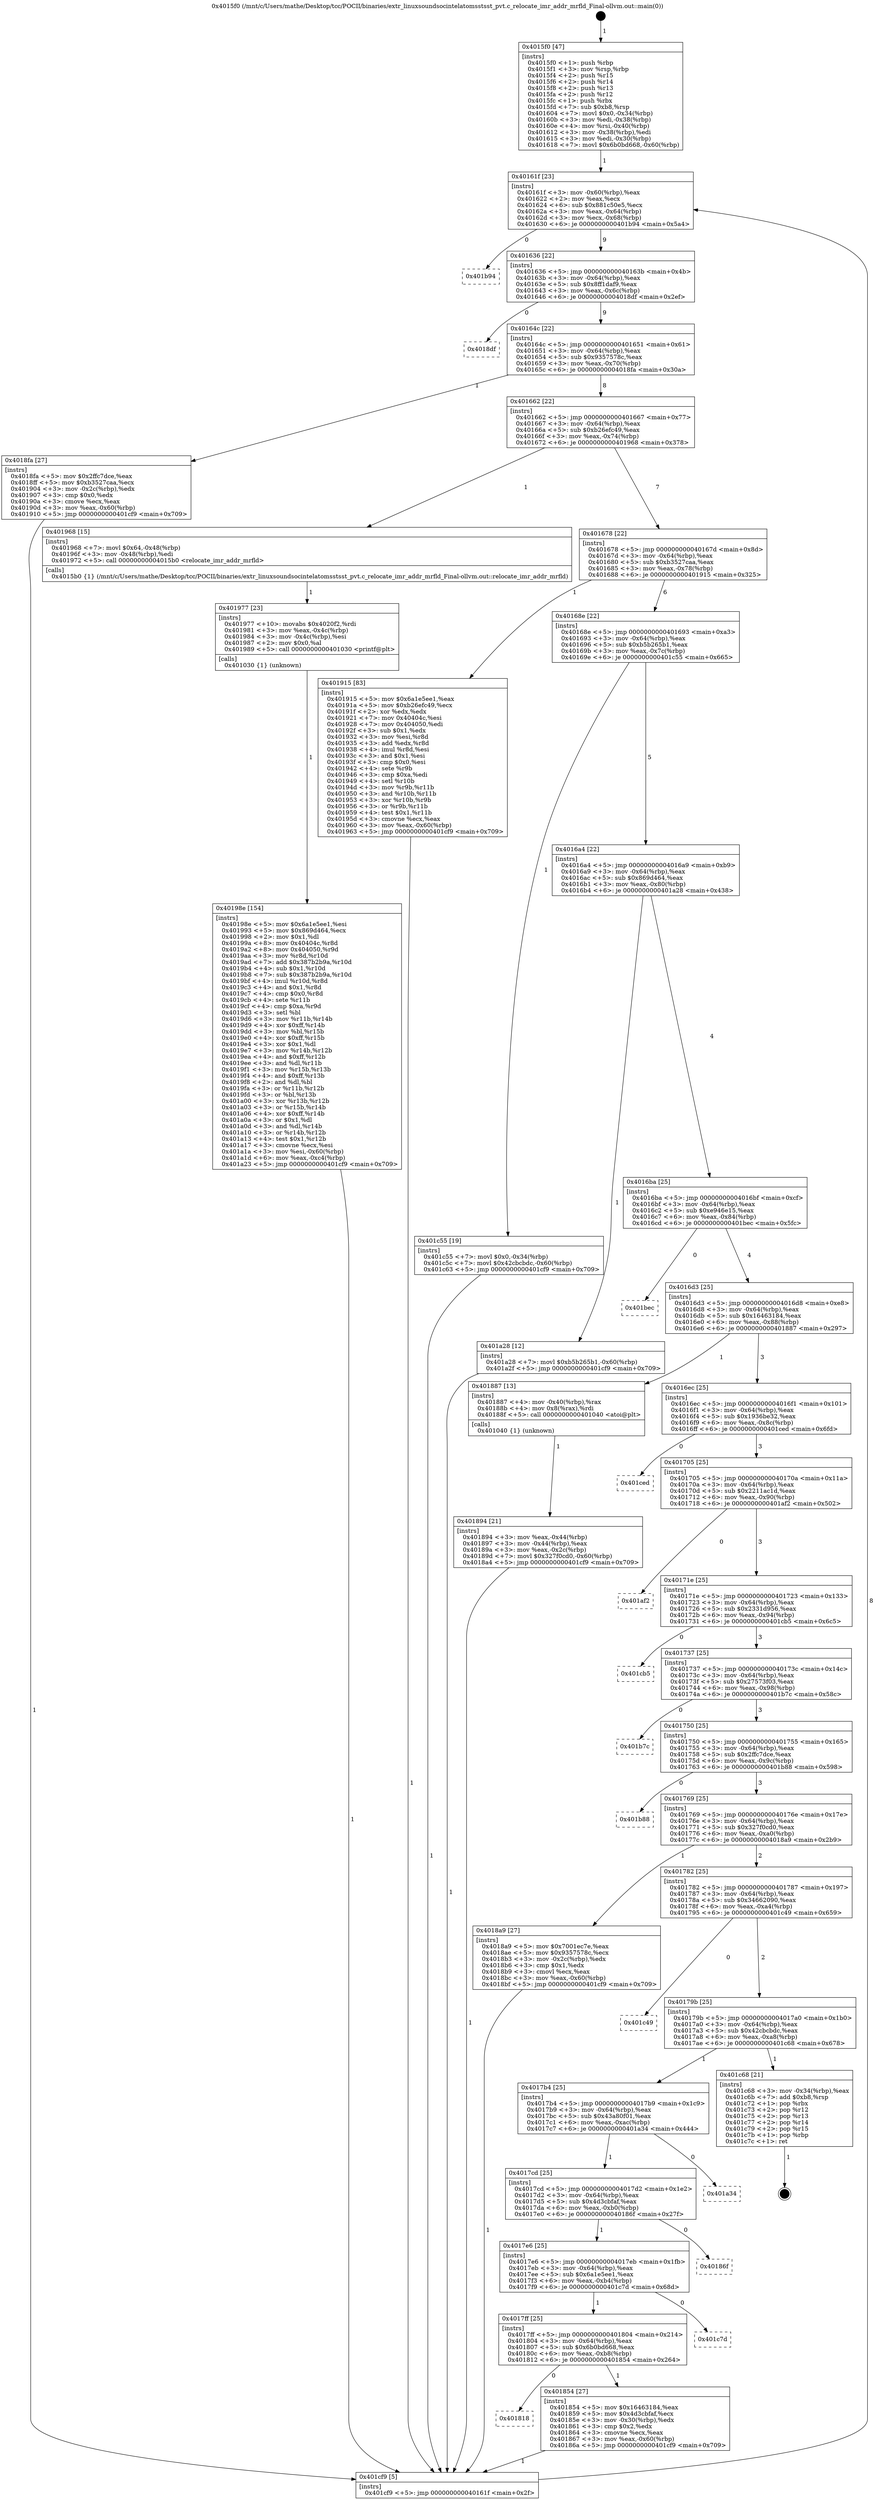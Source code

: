 digraph "0x4015f0" {
  label = "0x4015f0 (/mnt/c/Users/mathe/Desktop/tcc/POCII/binaries/extr_linuxsoundsocintelatomsstsst_pvt.c_relocate_imr_addr_mrfld_Final-ollvm.out::main(0))"
  labelloc = "t"
  node[shape=record]

  Entry [label="",width=0.3,height=0.3,shape=circle,fillcolor=black,style=filled]
  "0x40161f" [label="{
     0x40161f [23]\l
     | [instrs]\l
     &nbsp;&nbsp;0x40161f \<+3\>: mov -0x60(%rbp),%eax\l
     &nbsp;&nbsp;0x401622 \<+2\>: mov %eax,%ecx\l
     &nbsp;&nbsp;0x401624 \<+6\>: sub $0x881c50e5,%ecx\l
     &nbsp;&nbsp;0x40162a \<+3\>: mov %eax,-0x64(%rbp)\l
     &nbsp;&nbsp;0x40162d \<+3\>: mov %ecx,-0x68(%rbp)\l
     &nbsp;&nbsp;0x401630 \<+6\>: je 0000000000401b94 \<main+0x5a4\>\l
  }"]
  "0x401b94" [label="{
     0x401b94\l
  }", style=dashed]
  "0x401636" [label="{
     0x401636 [22]\l
     | [instrs]\l
     &nbsp;&nbsp;0x401636 \<+5\>: jmp 000000000040163b \<main+0x4b\>\l
     &nbsp;&nbsp;0x40163b \<+3\>: mov -0x64(%rbp),%eax\l
     &nbsp;&nbsp;0x40163e \<+5\>: sub $0x8ff1daf9,%eax\l
     &nbsp;&nbsp;0x401643 \<+3\>: mov %eax,-0x6c(%rbp)\l
     &nbsp;&nbsp;0x401646 \<+6\>: je 00000000004018df \<main+0x2ef\>\l
  }"]
  Exit [label="",width=0.3,height=0.3,shape=circle,fillcolor=black,style=filled,peripheries=2]
  "0x4018df" [label="{
     0x4018df\l
  }", style=dashed]
  "0x40164c" [label="{
     0x40164c [22]\l
     | [instrs]\l
     &nbsp;&nbsp;0x40164c \<+5\>: jmp 0000000000401651 \<main+0x61\>\l
     &nbsp;&nbsp;0x401651 \<+3\>: mov -0x64(%rbp),%eax\l
     &nbsp;&nbsp;0x401654 \<+5\>: sub $0x9357578c,%eax\l
     &nbsp;&nbsp;0x401659 \<+3\>: mov %eax,-0x70(%rbp)\l
     &nbsp;&nbsp;0x40165c \<+6\>: je 00000000004018fa \<main+0x30a\>\l
  }"]
  "0x40198e" [label="{
     0x40198e [154]\l
     | [instrs]\l
     &nbsp;&nbsp;0x40198e \<+5\>: mov $0x6a1e5ee1,%esi\l
     &nbsp;&nbsp;0x401993 \<+5\>: mov $0x869d464,%ecx\l
     &nbsp;&nbsp;0x401998 \<+2\>: mov $0x1,%dl\l
     &nbsp;&nbsp;0x40199a \<+8\>: mov 0x40404c,%r8d\l
     &nbsp;&nbsp;0x4019a2 \<+8\>: mov 0x404050,%r9d\l
     &nbsp;&nbsp;0x4019aa \<+3\>: mov %r8d,%r10d\l
     &nbsp;&nbsp;0x4019ad \<+7\>: add $0x387b2b9a,%r10d\l
     &nbsp;&nbsp;0x4019b4 \<+4\>: sub $0x1,%r10d\l
     &nbsp;&nbsp;0x4019b8 \<+7\>: sub $0x387b2b9a,%r10d\l
     &nbsp;&nbsp;0x4019bf \<+4\>: imul %r10d,%r8d\l
     &nbsp;&nbsp;0x4019c3 \<+4\>: and $0x1,%r8d\l
     &nbsp;&nbsp;0x4019c7 \<+4\>: cmp $0x0,%r8d\l
     &nbsp;&nbsp;0x4019cb \<+4\>: sete %r11b\l
     &nbsp;&nbsp;0x4019cf \<+4\>: cmp $0xa,%r9d\l
     &nbsp;&nbsp;0x4019d3 \<+3\>: setl %bl\l
     &nbsp;&nbsp;0x4019d6 \<+3\>: mov %r11b,%r14b\l
     &nbsp;&nbsp;0x4019d9 \<+4\>: xor $0xff,%r14b\l
     &nbsp;&nbsp;0x4019dd \<+3\>: mov %bl,%r15b\l
     &nbsp;&nbsp;0x4019e0 \<+4\>: xor $0xff,%r15b\l
     &nbsp;&nbsp;0x4019e4 \<+3\>: xor $0x1,%dl\l
     &nbsp;&nbsp;0x4019e7 \<+3\>: mov %r14b,%r12b\l
     &nbsp;&nbsp;0x4019ea \<+4\>: and $0xff,%r12b\l
     &nbsp;&nbsp;0x4019ee \<+3\>: and %dl,%r11b\l
     &nbsp;&nbsp;0x4019f1 \<+3\>: mov %r15b,%r13b\l
     &nbsp;&nbsp;0x4019f4 \<+4\>: and $0xff,%r13b\l
     &nbsp;&nbsp;0x4019f8 \<+2\>: and %dl,%bl\l
     &nbsp;&nbsp;0x4019fa \<+3\>: or %r11b,%r12b\l
     &nbsp;&nbsp;0x4019fd \<+3\>: or %bl,%r13b\l
     &nbsp;&nbsp;0x401a00 \<+3\>: xor %r13b,%r12b\l
     &nbsp;&nbsp;0x401a03 \<+3\>: or %r15b,%r14b\l
     &nbsp;&nbsp;0x401a06 \<+4\>: xor $0xff,%r14b\l
     &nbsp;&nbsp;0x401a0a \<+3\>: or $0x1,%dl\l
     &nbsp;&nbsp;0x401a0d \<+3\>: and %dl,%r14b\l
     &nbsp;&nbsp;0x401a10 \<+3\>: or %r14b,%r12b\l
     &nbsp;&nbsp;0x401a13 \<+4\>: test $0x1,%r12b\l
     &nbsp;&nbsp;0x401a17 \<+3\>: cmovne %ecx,%esi\l
     &nbsp;&nbsp;0x401a1a \<+3\>: mov %esi,-0x60(%rbp)\l
     &nbsp;&nbsp;0x401a1d \<+6\>: mov %eax,-0xc4(%rbp)\l
     &nbsp;&nbsp;0x401a23 \<+5\>: jmp 0000000000401cf9 \<main+0x709\>\l
  }"]
  "0x4018fa" [label="{
     0x4018fa [27]\l
     | [instrs]\l
     &nbsp;&nbsp;0x4018fa \<+5\>: mov $0x2ffc7dce,%eax\l
     &nbsp;&nbsp;0x4018ff \<+5\>: mov $0xb3527caa,%ecx\l
     &nbsp;&nbsp;0x401904 \<+3\>: mov -0x2c(%rbp),%edx\l
     &nbsp;&nbsp;0x401907 \<+3\>: cmp $0x0,%edx\l
     &nbsp;&nbsp;0x40190a \<+3\>: cmove %ecx,%eax\l
     &nbsp;&nbsp;0x40190d \<+3\>: mov %eax,-0x60(%rbp)\l
     &nbsp;&nbsp;0x401910 \<+5\>: jmp 0000000000401cf9 \<main+0x709\>\l
  }"]
  "0x401662" [label="{
     0x401662 [22]\l
     | [instrs]\l
     &nbsp;&nbsp;0x401662 \<+5\>: jmp 0000000000401667 \<main+0x77\>\l
     &nbsp;&nbsp;0x401667 \<+3\>: mov -0x64(%rbp),%eax\l
     &nbsp;&nbsp;0x40166a \<+5\>: sub $0xb26efc49,%eax\l
     &nbsp;&nbsp;0x40166f \<+3\>: mov %eax,-0x74(%rbp)\l
     &nbsp;&nbsp;0x401672 \<+6\>: je 0000000000401968 \<main+0x378\>\l
  }"]
  "0x401977" [label="{
     0x401977 [23]\l
     | [instrs]\l
     &nbsp;&nbsp;0x401977 \<+10\>: movabs $0x4020f2,%rdi\l
     &nbsp;&nbsp;0x401981 \<+3\>: mov %eax,-0x4c(%rbp)\l
     &nbsp;&nbsp;0x401984 \<+3\>: mov -0x4c(%rbp),%esi\l
     &nbsp;&nbsp;0x401987 \<+2\>: mov $0x0,%al\l
     &nbsp;&nbsp;0x401989 \<+5\>: call 0000000000401030 \<printf@plt\>\l
     | [calls]\l
     &nbsp;&nbsp;0x401030 \{1\} (unknown)\l
  }"]
  "0x401968" [label="{
     0x401968 [15]\l
     | [instrs]\l
     &nbsp;&nbsp;0x401968 \<+7\>: movl $0x64,-0x48(%rbp)\l
     &nbsp;&nbsp;0x40196f \<+3\>: mov -0x48(%rbp),%edi\l
     &nbsp;&nbsp;0x401972 \<+5\>: call 00000000004015b0 \<relocate_imr_addr_mrfld\>\l
     | [calls]\l
     &nbsp;&nbsp;0x4015b0 \{1\} (/mnt/c/Users/mathe/Desktop/tcc/POCII/binaries/extr_linuxsoundsocintelatomsstsst_pvt.c_relocate_imr_addr_mrfld_Final-ollvm.out::relocate_imr_addr_mrfld)\l
  }"]
  "0x401678" [label="{
     0x401678 [22]\l
     | [instrs]\l
     &nbsp;&nbsp;0x401678 \<+5\>: jmp 000000000040167d \<main+0x8d\>\l
     &nbsp;&nbsp;0x40167d \<+3\>: mov -0x64(%rbp),%eax\l
     &nbsp;&nbsp;0x401680 \<+5\>: sub $0xb3527caa,%eax\l
     &nbsp;&nbsp;0x401685 \<+3\>: mov %eax,-0x78(%rbp)\l
     &nbsp;&nbsp;0x401688 \<+6\>: je 0000000000401915 \<main+0x325\>\l
  }"]
  "0x401894" [label="{
     0x401894 [21]\l
     | [instrs]\l
     &nbsp;&nbsp;0x401894 \<+3\>: mov %eax,-0x44(%rbp)\l
     &nbsp;&nbsp;0x401897 \<+3\>: mov -0x44(%rbp),%eax\l
     &nbsp;&nbsp;0x40189a \<+3\>: mov %eax,-0x2c(%rbp)\l
     &nbsp;&nbsp;0x40189d \<+7\>: movl $0x327f0cd0,-0x60(%rbp)\l
     &nbsp;&nbsp;0x4018a4 \<+5\>: jmp 0000000000401cf9 \<main+0x709\>\l
  }"]
  "0x401915" [label="{
     0x401915 [83]\l
     | [instrs]\l
     &nbsp;&nbsp;0x401915 \<+5\>: mov $0x6a1e5ee1,%eax\l
     &nbsp;&nbsp;0x40191a \<+5\>: mov $0xb26efc49,%ecx\l
     &nbsp;&nbsp;0x40191f \<+2\>: xor %edx,%edx\l
     &nbsp;&nbsp;0x401921 \<+7\>: mov 0x40404c,%esi\l
     &nbsp;&nbsp;0x401928 \<+7\>: mov 0x404050,%edi\l
     &nbsp;&nbsp;0x40192f \<+3\>: sub $0x1,%edx\l
     &nbsp;&nbsp;0x401932 \<+3\>: mov %esi,%r8d\l
     &nbsp;&nbsp;0x401935 \<+3\>: add %edx,%r8d\l
     &nbsp;&nbsp;0x401938 \<+4\>: imul %r8d,%esi\l
     &nbsp;&nbsp;0x40193c \<+3\>: and $0x1,%esi\l
     &nbsp;&nbsp;0x40193f \<+3\>: cmp $0x0,%esi\l
     &nbsp;&nbsp;0x401942 \<+4\>: sete %r9b\l
     &nbsp;&nbsp;0x401946 \<+3\>: cmp $0xa,%edi\l
     &nbsp;&nbsp;0x401949 \<+4\>: setl %r10b\l
     &nbsp;&nbsp;0x40194d \<+3\>: mov %r9b,%r11b\l
     &nbsp;&nbsp;0x401950 \<+3\>: and %r10b,%r11b\l
     &nbsp;&nbsp;0x401953 \<+3\>: xor %r10b,%r9b\l
     &nbsp;&nbsp;0x401956 \<+3\>: or %r9b,%r11b\l
     &nbsp;&nbsp;0x401959 \<+4\>: test $0x1,%r11b\l
     &nbsp;&nbsp;0x40195d \<+3\>: cmovne %ecx,%eax\l
     &nbsp;&nbsp;0x401960 \<+3\>: mov %eax,-0x60(%rbp)\l
     &nbsp;&nbsp;0x401963 \<+5\>: jmp 0000000000401cf9 \<main+0x709\>\l
  }"]
  "0x40168e" [label="{
     0x40168e [22]\l
     | [instrs]\l
     &nbsp;&nbsp;0x40168e \<+5\>: jmp 0000000000401693 \<main+0xa3\>\l
     &nbsp;&nbsp;0x401693 \<+3\>: mov -0x64(%rbp),%eax\l
     &nbsp;&nbsp;0x401696 \<+5\>: sub $0xb5b265b1,%eax\l
     &nbsp;&nbsp;0x40169b \<+3\>: mov %eax,-0x7c(%rbp)\l
     &nbsp;&nbsp;0x40169e \<+6\>: je 0000000000401c55 \<main+0x665\>\l
  }"]
  "0x4015f0" [label="{
     0x4015f0 [47]\l
     | [instrs]\l
     &nbsp;&nbsp;0x4015f0 \<+1\>: push %rbp\l
     &nbsp;&nbsp;0x4015f1 \<+3\>: mov %rsp,%rbp\l
     &nbsp;&nbsp;0x4015f4 \<+2\>: push %r15\l
     &nbsp;&nbsp;0x4015f6 \<+2\>: push %r14\l
     &nbsp;&nbsp;0x4015f8 \<+2\>: push %r13\l
     &nbsp;&nbsp;0x4015fa \<+2\>: push %r12\l
     &nbsp;&nbsp;0x4015fc \<+1\>: push %rbx\l
     &nbsp;&nbsp;0x4015fd \<+7\>: sub $0xb8,%rsp\l
     &nbsp;&nbsp;0x401604 \<+7\>: movl $0x0,-0x34(%rbp)\l
     &nbsp;&nbsp;0x40160b \<+3\>: mov %edi,-0x38(%rbp)\l
     &nbsp;&nbsp;0x40160e \<+4\>: mov %rsi,-0x40(%rbp)\l
     &nbsp;&nbsp;0x401612 \<+3\>: mov -0x38(%rbp),%edi\l
     &nbsp;&nbsp;0x401615 \<+3\>: mov %edi,-0x30(%rbp)\l
     &nbsp;&nbsp;0x401618 \<+7\>: movl $0x6b0bd668,-0x60(%rbp)\l
  }"]
  "0x401c55" [label="{
     0x401c55 [19]\l
     | [instrs]\l
     &nbsp;&nbsp;0x401c55 \<+7\>: movl $0x0,-0x34(%rbp)\l
     &nbsp;&nbsp;0x401c5c \<+7\>: movl $0x42cbcbdc,-0x60(%rbp)\l
     &nbsp;&nbsp;0x401c63 \<+5\>: jmp 0000000000401cf9 \<main+0x709\>\l
  }"]
  "0x4016a4" [label="{
     0x4016a4 [22]\l
     | [instrs]\l
     &nbsp;&nbsp;0x4016a4 \<+5\>: jmp 00000000004016a9 \<main+0xb9\>\l
     &nbsp;&nbsp;0x4016a9 \<+3\>: mov -0x64(%rbp),%eax\l
     &nbsp;&nbsp;0x4016ac \<+5\>: sub $0x869d464,%eax\l
     &nbsp;&nbsp;0x4016b1 \<+3\>: mov %eax,-0x80(%rbp)\l
     &nbsp;&nbsp;0x4016b4 \<+6\>: je 0000000000401a28 \<main+0x438\>\l
  }"]
  "0x401cf9" [label="{
     0x401cf9 [5]\l
     | [instrs]\l
     &nbsp;&nbsp;0x401cf9 \<+5\>: jmp 000000000040161f \<main+0x2f\>\l
  }"]
  "0x401a28" [label="{
     0x401a28 [12]\l
     | [instrs]\l
     &nbsp;&nbsp;0x401a28 \<+7\>: movl $0xb5b265b1,-0x60(%rbp)\l
     &nbsp;&nbsp;0x401a2f \<+5\>: jmp 0000000000401cf9 \<main+0x709\>\l
  }"]
  "0x4016ba" [label="{
     0x4016ba [25]\l
     | [instrs]\l
     &nbsp;&nbsp;0x4016ba \<+5\>: jmp 00000000004016bf \<main+0xcf\>\l
     &nbsp;&nbsp;0x4016bf \<+3\>: mov -0x64(%rbp),%eax\l
     &nbsp;&nbsp;0x4016c2 \<+5\>: sub $0xe946e15,%eax\l
     &nbsp;&nbsp;0x4016c7 \<+6\>: mov %eax,-0x84(%rbp)\l
     &nbsp;&nbsp;0x4016cd \<+6\>: je 0000000000401bec \<main+0x5fc\>\l
  }"]
  "0x401818" [label="{
     0x401818\l
  }", style=dashed]
  "0x401bec" [label="{
     0x401bec\l
  }", style=dashed]
  "0x4016d3" [label="{
     0x4016d3 [25]\l
     | [instrs]\l
     &nbsp;&nbsp;0x4016d3 \<+5\>: jmp 00000000004016d8 \<main+0xe8\>\l
     &nbsp;&nbsp;0x4016d8 \<+3\>: mov -0x64(%rbp),%eax\l
     &nbsp;&nbsp;0x4016db \<+5\>: sub $0x16463184,%eax\l
     &nbsp;&nbsp;0x4016e0 \<+6\>: mov %eax,-0x88(%rbp)\l
     &nbsp;&nbsp;0x4016e6 \<+6\>: je 0000000000401887 \<main+0x297\>\l
  }"]
  "0x401854" [label="{
     0x401854 [27]\l
     | [instrs]\l
     &nbsp;&nbsp;0x401854 \<+5\>: mov $0x16463184,%eax\l
     &nbsp;&nbsp;0x401859 \<+5\>: mov $0x4d3cbfaf,%ecx\l
     &nbsp;&nbsp;0x40185e \<+3\>: mov -0x30(%rbp),%edx\l
     &nbsp;&nbsp;0x401861 \<+3\>: cmp $0x2,%edx\l
     &nbsp;&nbsp;0x401864 \<+3\>: cmovne %ecx,%eax\l
     &nbsp;&nbsp;0x401867 \<+3\>: mov %eax,-0x60(%rbp)\l
     &nbsp;&nbsp;0x40186a \<+5\>: jmp 0000000000401cf9 \<main+0x709\>\l
  }"]
  "0x401887" [label="{
     0x401887 [13]\l
     | [instrs]\l
     &nbsp;&nbsp;0x401887 \<+4\>: mov -0x40(%rbp),%rax\l
     &nbsp;&nbsp;0x40188b \<+4\>: mov 0x8(%rax),%rdi\l
     &nbsp;&nbsp;0x40188f \<+5\>: call 0000000000401040 \<atoi@plt\>\l
     | [calls]\l
     &nbsp;&nbsp;0x401040 \{1\} (unknown)\l
  }"]
  "0x4016ec" [label="{
     0x4016ec [25]\l
     | [instrs]\l
     &nbsp;&nbsp;0x4016ec \<+5\>: jmp 00000000004016f1 \<main+0x101\>\l
     &nbsp;&nbsp;0x4016f1 \<+3\>: mov -0x64(%rbp),%eax\l
     &nbsp;&nbsp;0x4016f4 \<+5\>: sub $0x1936be32,%eax\l
     &nbsp;&nbsp;0x4016f9 \<+6\>: mov %eax,-0x8c(%rbp)\l
     &nbsp;&nbsp;0x4016ff \<+6\>: je 0000000000401ced \<main+0x6fd\>\l
  }"]
  "0x4017ff" [label="{
     0x4017ff [25]\l
     | [instrs]\l
     &nbsp;&nbsp;0x4017ff \<+5\>: jmp 0000000000401804 \<main+0x214\>\l
     &nbsp;&nbsp;0x401804 \<+3\>: mov -0x64(%rbp),%eax\l
     &nbsp;&nbsp;0x401807 \<+5\>: sub $0x6b0bd668,%eax\l
     &nbsp;&nbsp;0x40180c \<+6\>: mov %eax,-0xb8(%rbp)\l
     &nbsp;&nbsp;0x401812 \<+6\>: je 0000000000401854 \<main+0x264\>\l
  }"]
  "0x401ced" [label="{
     0x401ced\l
  }", style=dashed]
  "0x401705" [label="{
     0x401705 [25]\l
     | [instrs]\l
     &nbsp;&nbsp;0x401705 \<+5\>: jmp 000000000040170a \<main+0x11a\>\l
     &nbsp;&nbsp;0x40170a \<+3\>: mov -0x64(%rbp),%eax\l
     &nbsp;&nbsp;0x40170d \<+5\>: sub $0x2211ac1d,%eax\l
     &nbsp;&nbsp;0x401712 \<+6\>: mov %eax,-0x90(%rbp)\l
     &nbsp;&nbsp;0x401718 \<+6\>: je 0000000000401af2 \<main+0x502\>\l
  }"]
  "0x401c7d" [label="{
     0x401c7d\l
  }", style=dashed]
  "0x401af2" [label="{
     0x401af2\l
  }", style=dashed]
  "0x40171e" [label="{
     0x40171e [25]\l
     | [instrs]\l
     &nbsp;&nbsp;0x40171e \<+5\>: jmp 0000000000401723 \<main+0x133\>\l
     &nbsp;&nbsp;0x401723 \<+3\>: mov -0x64(%rbp),%eax\l
     &nbsp;&nbsp;0x401726 \<+5\>: sub $0x2331d956,%eax\l
     &nbsp;&nbsp;0x40172b \<+6\>: mov %eax,-0x94(%rbp)\l
     &nbsp;&nbsp;0x401731 \<+6\>: je 0000000000401cb5 \<main+0x6c5\>\l
  }"]
  "0x4017e6" [label="{
     0x4017e6 [25]\l
     | [instrs]\l
     &nbsp;&nbsp;0x4017e6 \<+5\>: jmp 00000000004017eb \<main+0x1fb\>\l
     &nbsp;&nbsp;0x4017eb \<+3\>: mov -0x64(%rbp),%eax\l
     &nbsp;&nbsp;0x4017ee \<+5\>: sub $0x6a1e5ee1,%eax\l
     &nbsp;&nbsp;0x4017f3 \<+6\>: mov %eax,-0xb4(%rbp)\l
     &nbsp;&nbsp;0x4017f9 \<+6\>: je 0000000000401c7d \<main+0x68d\>\l
  }"]
  "0x401cb5" [label="{
     0x401cb5\l
  }", style=dashed]
  "0x401737" [label="{
     0x401737 [25]\l
     | [instrs]\l
     &nbsp;&nbsp;0x401737 \<+5\>: jmp 000000000040173c \<main+0x14c\>\l
     &nbsp;&nbsp;0x40173c \<+3\>: mov -0x64(%rbp),%eax\l
     &nbsp;&nbsp;0x40173f \<+5\>: sub $0x27573f03,%eax\l
     &nbsp;&nbsp;0x401744 \<+6\>: mov %eax,-0x98(%rbp)\l
     &nbsp;&nbsp;0x40174a \<+6\>: je 0000000000401b7c \<main+0x58c\>\l
  }"]
  "0x40186f" [label="{
     0x40186f\l
  }", style=dashed]
  "0x401b7c" [label="{
     0x401b7c\l
  }", style=dashed]
  "0x401750" [label="{
     0x401750 [25]\l
     | [instrs]\l
     &nbsp;&nbsp;0x401750 \<+5\>: jmp 0000000000401755 \<main+0x165\>\l
     &nbsp;&nbsp;0x401755 \<+3\>: mov -0x64(%rbp),%eax\l
     &nbsp;&nbsp;0x401758 \<+5\>: sub $0x2ffc7dce,%eax\l
     &nbsp;&nbsp;0x40175d \<+6\>: mov %eax,-0x9c(%rbp)\l
     &nbsp;&nbsp;0x401763 \<+6\>: je 0000000000401b88 \<main+0x598\>\l
  }"]
  "0x4017cd" [label="{
     0x4017cd [25]\l
     | [instrs]\l
     &nbsp;&nbsp;0x4017cd \<+5\>: jmp 00000000004017d2 \<main+0x1e2\>\l
     &nbsp;&nbsp;0x4017d2 \<+3\>: mov -0x64(%rbp),%eax\l
     &nbsp;&nbsp;0x4017d5 \<+5\>: sub $0x4d3cbfaf,%eax\l
     &nbsp;&nbsp;0x4017da \<+6\>: mov %eax,-0xb0(%rbp)\l
     &nbsp;&nbsp;0x4017e0 \<+6\>: je 000000000040186f \<main+0x27f\>\l
  }"]
  "0x401b88" [label="{
     0x401b88\l
  }", style=dashed]
  "0x401769" [label="{
     0x401769 [25]\l
     | [instrs]\l
     &nbsp;&nbsp;0x401769 \<+5\>: jmp 000000000040176e \<main+0x17e\>\l
     &nbsp;&nbsp;0x40176e \<+3\>: mov -0x64(%rbp),%eax\l
     &nbsp;&nbsp;0x401771 \<+5\>: sub $0x327f0cd0,%eax\l
     &nbsp;&nbsp;0x401776 \<+6\>: mov %eax,-0xa0(%rbp)\l
     &nbsp;&nbsp;0x40177c \<+6\>: je 00000000004018a9 \<main+0x2b9\>\l
  }"]
  "0x401a34" [label="{
     0x401a34\l
  }", style=dashed]
  "0x4018a9" [label="{
     0x4018a9 [27]\l
     | [instrs]\l
     &nbsp;&nbsp;0x4018a9 \<+5\>: mov $0x7001ec7e,%eax\l
     &nbsp;&nbsp;0x4018ae \<+5\>: mov $0x9357578c,%ecx\l
     &nbsp;&nbsp;0x4018b3 \<+3\>: mov -0x2c(%rbp),%edx\l
     &nbsp;&nbsp;0x4018b6 \<+3\>: cmp $0x1,%edx\l
     &nbsp;&nbsp;0x4018b9 \<+3\>: cmovl %ecx,%eax\l
     &nbsp;&nbsp;0x4018bc \<+3\>: mov %eax,-0x60(%rbp)\l
     &nbsp;&nbsp;0x4018bf \<+5\>: jmp 0000000000401cf9 \<main+0x709\>\l
  }"]
  "0x401782" [label="{
     0x401782 [25]\l
     | [instrs]\l
     &nbsp;&nbsp;0x401782 \<+5\>: jmp 0000000000401787 \<main+0x197\>\l
     &nbsp;&nbsp;0x401787 \<+3\>: mov -0x64(%rbp),%eax\l
     &nbsp;&nbsp;0x40178a \<+5\>: sub $0x34662090,%eax\l
     &nbsp;&nbsp;0x40178f \<+6\>: mov %eax,-0xa4(%rbp)\l
     &nbsp;&nbsp;0x401795 \<+6\>: je 0000000000401c49 \<main+0x659\>\l
  }"]
  "0x4017b4" [label="{
     0x4017b4 [25]\l
     | [instrs]\l
     &nbsp;&nbsp;0x4017b4 \<+5\>: jmp 00000000004017b9 \<main+0x1c9\>\l
     &nbsp;&nbsp;0x4017b9 \<+3\>: mov -0x64(%rbp),%eax\l
     &nbsp;&nbsp;0x4017bc \<+5\>: sub $0x43a80f01,%eax\l
     &nbsp;&nbsp;0x4017c1 \<+6\>: mov %eax,-0xac(%rbp)\l
     &nbsp;&nbsp;0x4017c7 \<+6\>: je 0000000000401a34 \<main+0x444\>\l
  }"]
  "0x401c49" [label="{
     0x401c49\l
  }", style=dashed]
  "0x40179b" [label="{
     0x40179b [25]\l
     | [instrs]\l
     &nbsp;&nbsp;0x40179b \<+5\>: jmp 00000000004017a0 \<main+0x1b0\>\l
     &nbsp;&nbsp;0x4017a0 \<+3\>: mov -0x64(%rbp),%eax\l
     &nbsp;&nbsp;0x4017a3 \<+5\>: sub $0x42cbcbdc,%eax\l
     &nbsp;&nbsp;0x4017a8 \<+6\>: mov %eax,-0xa8(%rbp)\l
     &nbsp;&nbsp;0x4017ae \<+6\>: je 0000000000401c68 \<main+0x678\>\l
  }"]
  "0x401c68" [label="{
     0x401c68 [21]\l
     | [instrs]\l
     &nbsp;&nbsp;0x401c68 \<+3\>: mov -0x34(%rbp),%eax\l
     &nbsp;&nbsp;0x401c6b \<+7\>: add $0xb8,%rsp\l
     &nbsp;&nbsp;0x401c72 \<+1\>: pop %rbx\l
     &nbsp;&nbsp;0x401c73 \<+2\>: pop %r12\l
     &nbsp;&nbsp;0x401c75 \<+2\>: pop %r13\l
     &nbsp;&nbsp;0x401c77 \<+2\>: pop %r14\l
     &nbsp;&nbsp;0x401c79 \<+2\>: pop %r15\l
     &nbsp;&nbsp;0x401c7b \<+1\>: pop %rbp\l
     &nbsp;&nbsp;0x401c7c \<+1\>: ret\l
  }"]
  Entry -> "0x4015f0" [label=" 1"]
  "0x40161f" -> "0x401b94" [label=" 0"]
  "0x40161f" -> "0x401636" [label=" 9"]
  "0x401c68" -> Exit [label=" 1"]
  "0x401636" -> "0x4018df" [label=" 0"]
  "0x401636" -> "0x40164c" [label=" 9"]
  "0x401c55" -> "0x401cf9" [label=" 1"]
  "0x40164c" -> "0x4018fa" [label=" 1"]
  "0x40164c" -> "0x401662" [label=" 8"]
  "0x401a28" -> "0x401cf9" [label=" 1"]
  "0x401662" -> "0x401968" [label=" 1"]
  "0x401662" -> "0x401678" [label=" 7"]
  "0x40198e" -> "0x401cf9" [label=" 1"]
  "0x401678" -> "0x401915" [label=" 1"]
  "0x401678" -> "0x40168e" [label=" 6"]
  "0x401977" -> "0x40198e" [label=" 1"]
  "0x40168e" -> "0x401c55" [label=" 1"]
  "0x40168e" -> "0x4016a4" [label=" 5"]
  "0x401968" -> "0x401977" [label=" 1"]
  "0x4016a4" -> "0x401a28" [label=" 1"]
  "0x4016a4" -> "0x4016ba" [label=" 4"]
  "0x401915" -> "0x401cf9" [label=" 1"]
  "0x4016ba" -> "0x401bec" [label=" 0"]
  "0x4016ba" -> "0x4016d3" [label=" 4"]
  "0x4018fa" -> "0x401cf9" [label=" 1"]
  "0x4016d3" -> "0x401887" [label=" 1"]
  "0x4016d3" -> "0x4016ec" [label=" 3"]
  "0x4018a9" -> "0x401cf9" [label=" 1"]
  "0x4016ec" -> "0x401ced" [label=" 0"]
  "0x4016ec" -> "0x401705" [label=" 3"]
  "0x401887" -> "0x401894" [label=" 1"]
  "0x401705" -> "0x401af2" [label=" 0"]
  "0x401705" -> "0x40171e" [label=" 3"]
  "0x401cf9" -> "0x40161f" [label=" 8"]
  "0x40171e" -> "0x401cb5" [label=" 0"]
  "0x40171e" -> "0x401737" [label=" 3"]
  "0x401854" -> "0x401cf9" [label=" 1"]
  "0x401737" -> "0x401b7c" [label=" 0"]
  "0x401737" -> "0x401750" [label=" 3"]
  "0x4017ff" -> "0x401818" [label=" 0"]
  "0x401750" -> "0x401b88" [label=" 0"]
  "0x401750" -> "0x401769" [label=" 3"]
  "0x401894" -> "0x401cf9" [label=" 1"]
  "0x401769" -> "0x4018a9" [label=" 1"]
  "0x401769" -> "0x401782" [label=" 2"]
  "0x4017e6" -> "0x4017ff" [label=" 1"]
  "0x401782" -> "0x401c49" [label=" 0"]
  "0x401782" -> "0x40179b" [label=" 2"]
  "0x4015f0" -> "0x40161f" [label=" 1"]
  "0x40179b" -> "0x401c68" [label=" 1"]
  "0x40179b" -> "0x4017b4" [label=" 1"]
  "0x4017e6" -> "0x401c7d" [label=" 0"]
  "0x4017b4" -> "0x401a34" [label=" 0"]
  "0x4017b4" -> "0x4017cd" [label=" 1"]
  "0x4017ff" -> "0x401854" [label=" 1"]
  "0x4017cd" -> "0x40186f" [label=" 0"]
  "0x4017cd" -> "0x4017e6" [label=" 1"]
}

